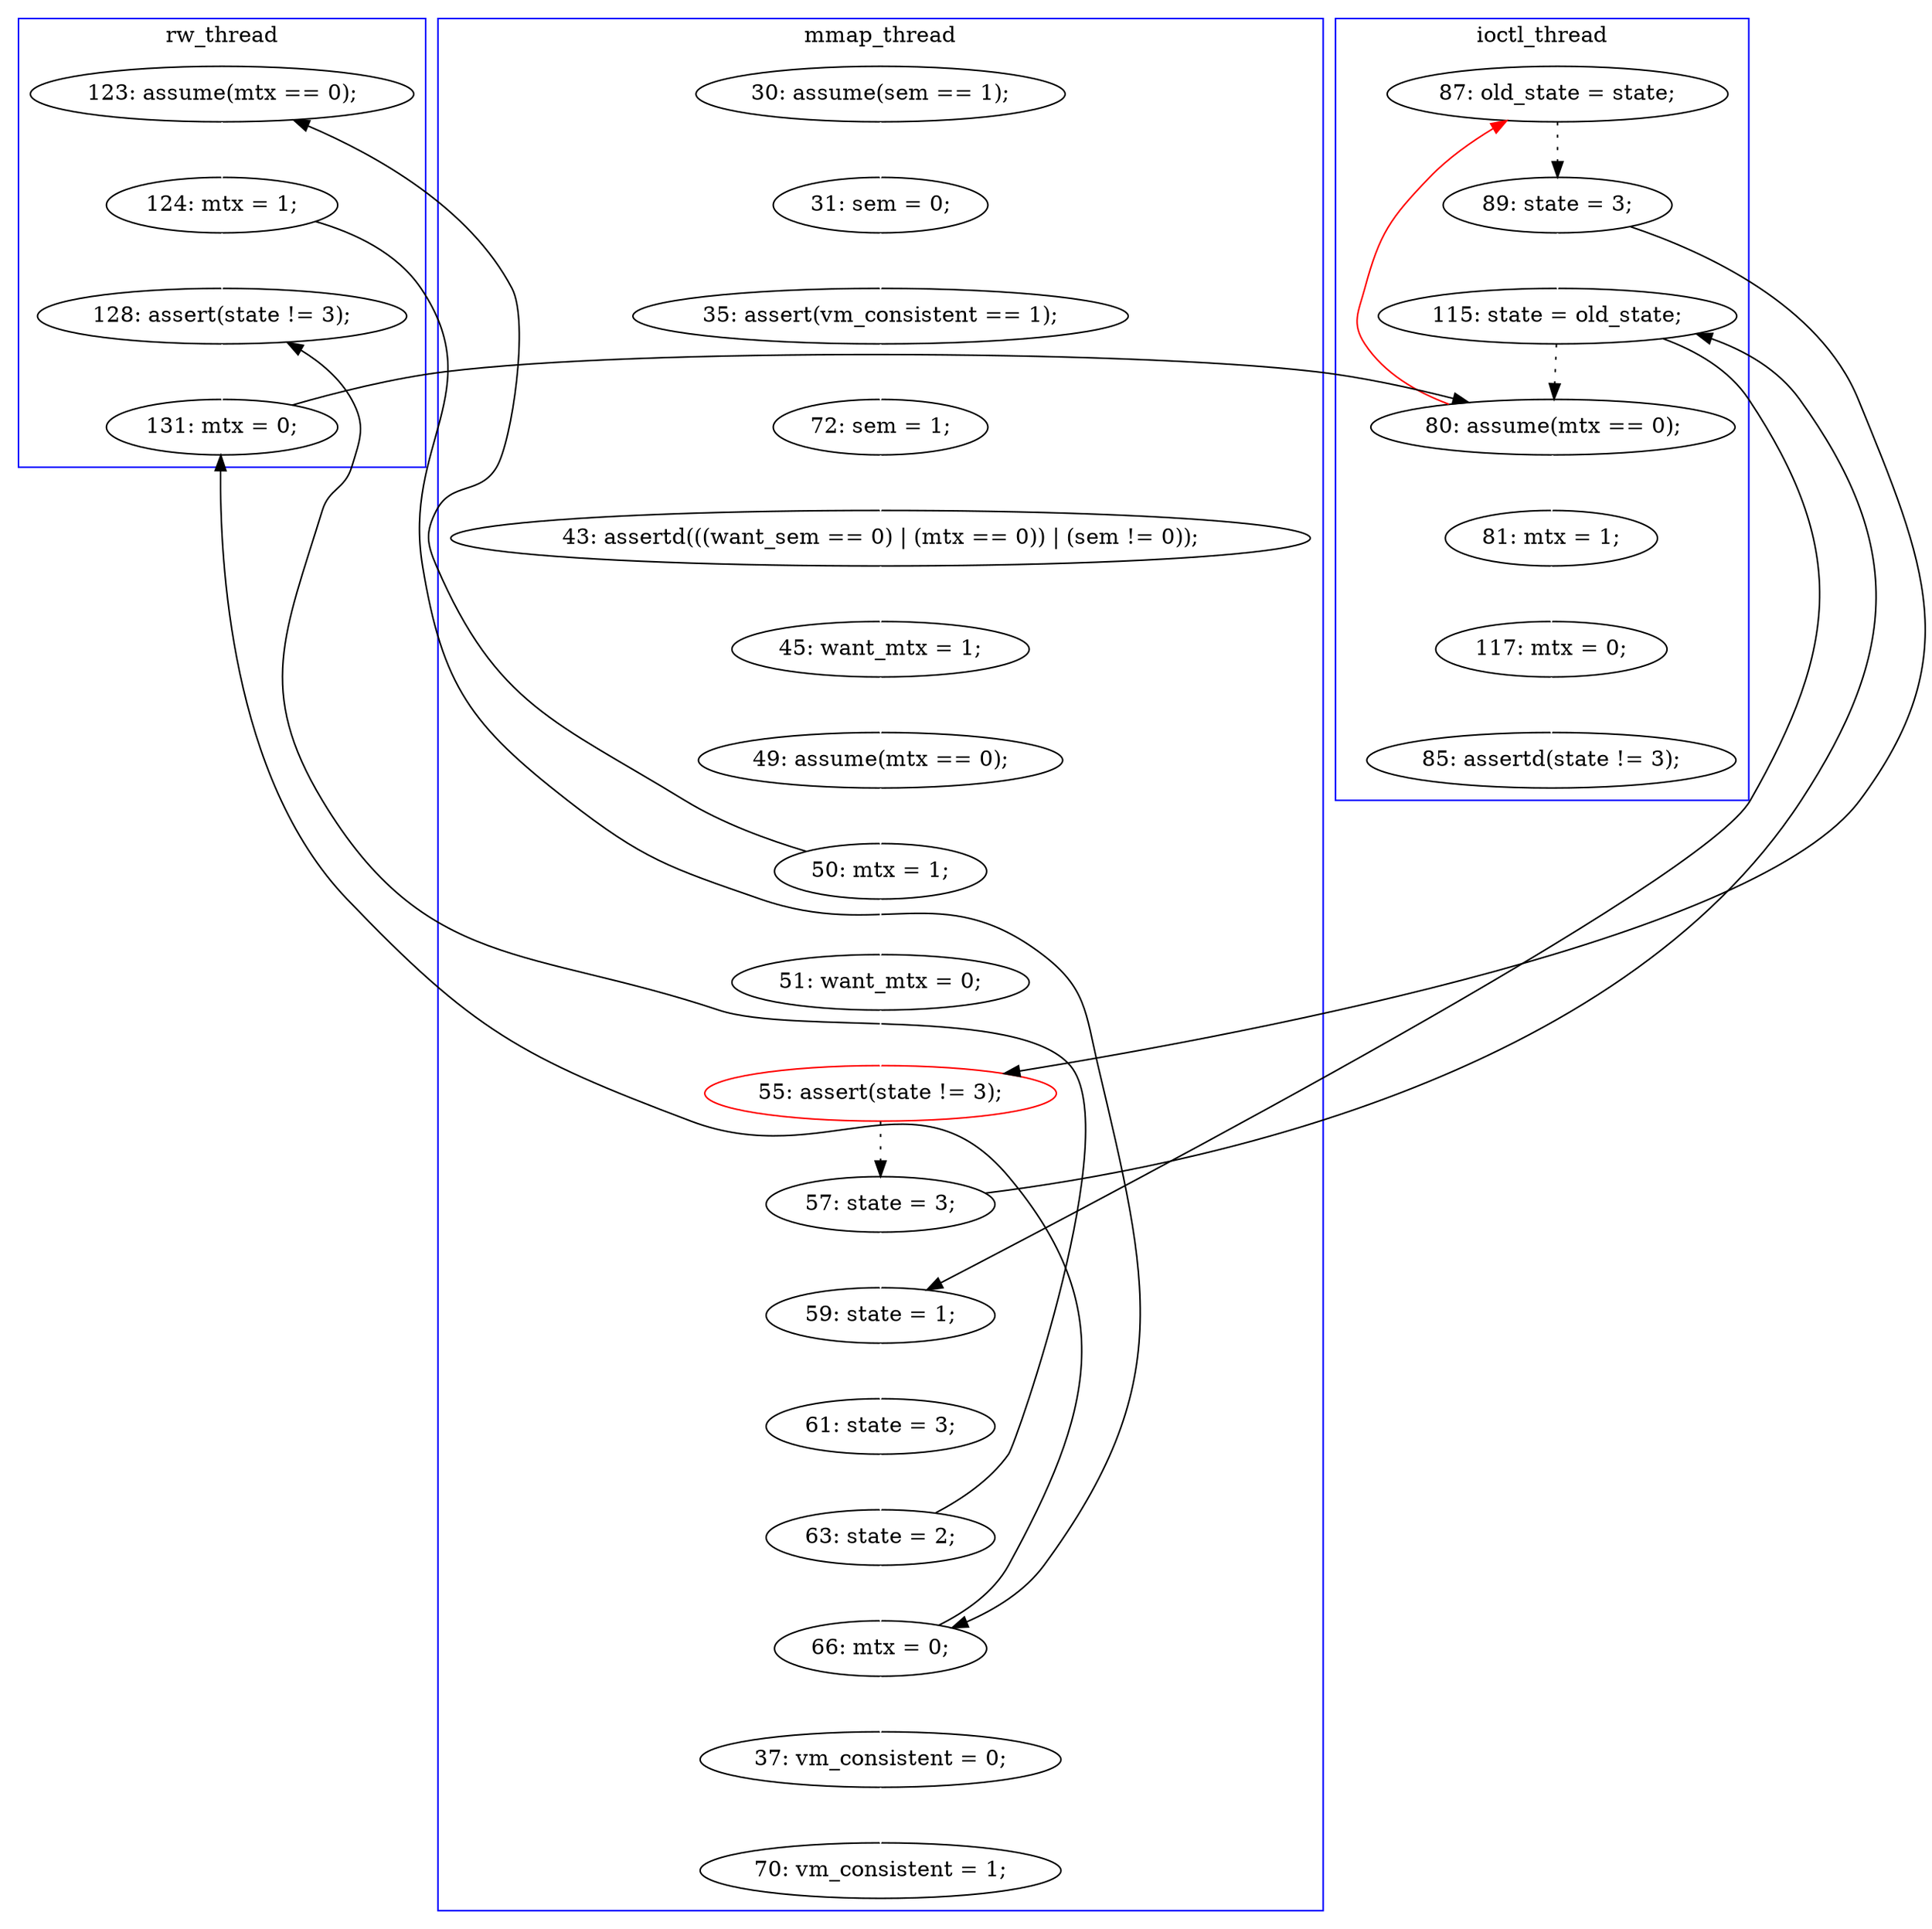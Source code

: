 digraph Counterexample {
	12 -> 14 [color = white, style = solid]
	29 -> 45 [color = black, style = dotted]
	11 -> 12 [color = white, style = solid]
	28 -> 33 [color = black, style = solid, constraint = false]
	45 -> 17 [color = red, style = solid, constraint = false]
	24 -> 25 [color = black, style = dotted]
	19 -> 21 [color = white, style = solid]
	25 -> 30 [color = white, style = solid]
	31 -> 32 [color = white, style = solid]
	17 -> 20 [color = black, style = dotted]
	35 -> 37 [color = white, style = solid]
	41 -> 45 [color = black, style = solid, constraint = false]
	45 -> 46 [color = white, style = solid]
	30 -> 31 [color = white, style = solid]
	36 -> 41 [color = white, style = solid]
	16 -> 19 [color = white, style = solid]
	33 -> 35 [color = white, style = solid]
	46 -> 49 [color = white, style = solid]
	14 -> 16 [color = white, style = solid]
	22 -> 23 [color = white, style = solid]
	20 -> 29 [color = white, style = solid]
	21 -> 22 [color = white, style = solid]
	28 -> 36 [color = white, style = solid]
	32 -> 33 [color = white, style = solid]
	20 -> 24 [color = black, style = solid, constraint = false]
	23 -> 24 [color = white, style = solid]
	25 -> 29 [color = black, style = solid, constraint = false]
	29 -> 30 [color = black, style = solid, constraint = false]
	32 -> 36 [color = black, style = solid, constraint = false]
	10 -> 11 [color = white, style = solid]
	27 -> 28 [color = white, style = solid]
	49 -> 50 [color = white, style = solid]
	33 -> 41 [color = black, style = solid, constraint = false]
	22 -> 27 [color = black, style = solid, constraint = false]
	subgraph cluster2 {
		label = ioctl_thread
		color = blue
		17  [label = "87: old_state = state;"]
		20  [label = "89: state = 3;"]
		46  [label = "81: mtx = 1;"]
		49  [label = "117: mtx = 0;"]
		45  [label = "80: assume(mtx == 0);"]
		50  [label = "85: assertd(state != 3);"]
		29  [label = "115: state = old_state;"]
	}
	subgraph cluster3 {
		label = rw_thread
		color = blue
		36  [label = "128: assert(state != 3);"]
		41  [label = "131: mtx = 0;"]
		28  [label = "124: mtx = 1;"]
		27  [label = "123: assume(mtx == 0);"]
	}
	subgraph cluster1 {
		label = mmap_thread
		color = blue
		31  [label = "61: state = 3;"]
		24  [label = "55: assert(state != 3);", color = red]
		21  [label = "49: assume(mtx == 0);"]
		37  [label = "70: vm_consistent = 1;"]
		12  [label = "35: assert(vm_consistent == 1);"]
		16  [label = "43: assertd(((want_sem == 0) | (mtx == 0)) | (sem != 0));"]
		19  [label = "45: want_mtx = 1;"]
		23  [label = "51: want_mtx = 0;"]
		14  [label = "72: sem = 1;"]
		22  [label = "50: mtx = 1;"]
		25  [label = "57: state = 3;"]
		30  [label = "59: state = 1;"]
		32  [label = "63: state = 2;"]
		11  [label = "31: sem = 0;"]
		10  [label = "30: assume(sem == 1);"]
		35  [label = "37: vm_consistent = 0;"]
		33  [label = "66: mtx = 0;"]
	}
}